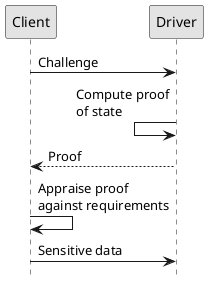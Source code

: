 @startuml
skinparam shadowing false
skinparam monochrome true
hide footbox

participant Client as ver
participant Driver as att

ver->att: Challenge
att<-att: Compute proof\nof state
ver<--att: Proof
ver->ver: Appraise proof\nagainst requirements
ver->att: Sensitive data


@enduml